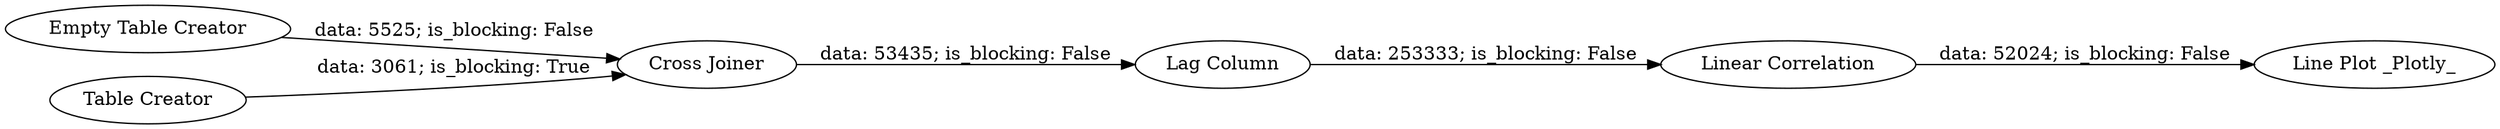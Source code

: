 digraph {
	"6181369344737144178_14" [label="Lag Column"]
	"6181369344737144178_12" [label="Cross Joiner"]
	"6181369344737144178_16" [label="Line Plot _Plotly_"]
	"6181369344737144178_10" [label="Empty Table Creator"]
	"6181369344737144178_11" [label="Table Creator"]
	"6181369344737144178_15" [label="Linear Correlation"]
	"6181369344737144178_11" -> "6181369344737144178_12" [label="data: 3061; is_blocking: True"]
	"6181369344737144178_14" -> "6181369344737144178_15" [label="data: 253333; is_blocking: False"]
	"6181369344737144178_10" -> "6181369344737144178_12" [label="data: 5525; is_blocking: False"]
	"6181369344737144178_15" -> "6181369344737144178_16" [label="data: 52024; is_blocking: False"]
	"6181369344737144178_12" -> "6181369344737144178_14" [label="data: 53435; is_blocking: False"]
	rankdir=LR
}
